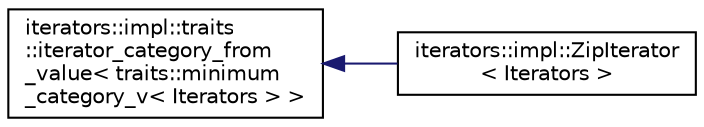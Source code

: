 digraph "Graphical Class Hierarchy"
{
 // INTERACTIVE_SVG=YES
 // LATEX_PDF_SIZE
  edge [fontname="Helvetica",fontsize="10",labelfontname="Helvetica",labelfontsize="10"];
  node [fontname="Helvetica",fontsize="10",shape=record];
  rankdir="LR";
  Node0 [label="iterators::impl::traits\l::iterator_category_from\l_value\< traits::minimum\l_category_v\< Iterators \> \>",height=0.2,width=0.4,color="black", fillcolor="white", style="filled",URL="$structiterators_1_1impl_1_1traits_1_1iterator__category__from__value.html",tooltip=" "];
  Node0 -> Node1 [dir="back",color="midnightblue",fontsize="10",style="solid",fontname="Helvetica"];
  Node1 [label="iterators::impl::ZipIterator\l\< Iterators \>",height=0.2,width=0.4,color="black", fillcolor="white", style="filled",URL="$classiterators_1_1impl_1_1ZipIterator.html",tooltip=" "];
}
